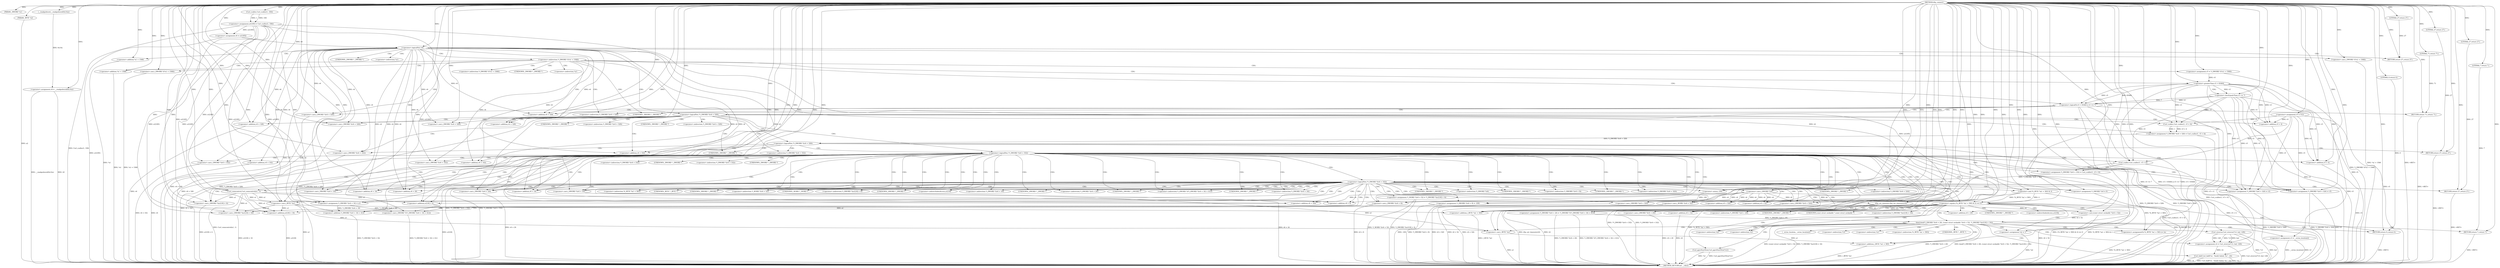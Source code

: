 digraph tftp_connect {  
"1000107" [label = "(METHOD,tftp_connect)" ]
"1000376" [label = "(METHOD_RETURN,int __cdecl)" ]
"1000108" [label = "(PARAM,_DWORD *a1)" ]
"1000109" [label = "(PARAM,_BYTE *a2)" ]
"1000117" [label = "(<operator>.assignment,v8 = __readgsdword(0x14u))" ]
"1000119" [label = "(__readgsdword,__readgsdword(0x14u))" ]
"1000121" [label = "(<operator>.assignment,v5 = 512)" ]
"1000124" [label = "(<operator>.assignment,a1[185] = Curl_ccalloc(1, 336))" ]
"1000128" [label = "(Curl_ccalloc,Curl_ccalloc(1, 336))" ]
"1000131" [label = "(<operator>.assignment,v6 = a1[185])" ]
"1000137" [label = "(<operator>.logicalNot,!v6)" ]
"1000139" [label = "(RETURN,return 27;,return 27;)" ]
"1000140" [label = "(LITERAL,27,return 27;)" ]
"1000143" [label = "(<operator>.cast,(_DWORD *)(*a1 + 1568))" ]
"1000145" [label = "(<operator>.addition,*a1 + 1568)" ]
"1000150" [label = "(<operator>.assignment,v5 = *(_DWORD *)(*a1 + 1568))" ]
"1000153" [label = "(<operator>.cast,(_DWORD *)(*a1 + 1568))" ]
"1000155" [label = "(<operator>.addition,*a1 + 1568)" ]
"1000160" [label = "(<operator>.logicalOr,v5 > 65464 || v5 <= 7)" ]
"1000161" [label = "(<operator>.greaterThan,v5 > 65464)" ]
"1000164" [label = "(<operator>.lessEqualsThan,v5 <= 7)" ]
"1000167" [label = "(RETURN,return 71;,return 71;)" ]
"1000168" [label = "(LITERAL,71,return 71;)" ]
"1000170" [label = "(<operator>.logicalNot,!*(_DWORD *)(v6 + 328))" ]
"1000172" [label = "(<operator>.cast,(_DWORD *)(v6 + 328))" ]
"1000174" [label = "(<operator>.addition,v6 + 328)" ]
"1000178" [label = "(<operator>.assignment,*(_DWORD *)(v6 + 328) = Curl_ccalloc(1, v5 + 4))" ]
"1000180" [label = "(<operator>.cast,(_DWORD *)(v6 + 328))" ]
"1000182" [label = "(<operator>.addition,v6 + 328)" ]
"1000185" [label = "(Curl_ccalloc,Curl_ccalloc(1, v5 + 4))" ]
"1000187" [label = "(<operator>.addition,v5 + 4)" ]
"1000191" [label = "(<operator>.logicalNot,!*(_DWORD *)(v6 + 328))" ]
"1000193" [label = "(<operator>.cast,(_DWORD *)(v6 + 328))" ]
"1000195" [label = "(<operator>.addition,v6 + 328)" ]
"1000198" [label = "(RETURN,return 27;,return 27;)" ]
"1000199" [label = "(LITERAL,27,return 27;)" ]
"1000201" [label = "(<operator>.logicalNot,!*(_DWORD *)(v6 + 332))" ]
"1000203" [label = "(<operator>.cast,(_DWORD *)(v6 + 332))" ]
"1000205" [label = "(<operator>.addition,v6 + 332)" ]
"1000209" [label = "(<operator>.assignment,*(_DWORD *)(v6 + 332) = Curl_ccalloc(1, v5 + 4))" ]
"1000211" [label = "(<operator>.cast,(_DWORD *)(v6 + 332))" ]
"1000213" [label = "(<operator>.addition,v6 + 332)" ]
"1000216" [label = "(Curl_ccalloc,Curl_ccalloc(1, v5 + 4))" ]
"1000218" [label = "(<operator>.addition,v5 + 4)" ]
"1000222" [label = "(<operator>.logicalNot,!*(_DWORD *)(v6 + 332))" ]
"1000224" [label = "(<operator>.cast,(_DWORD *)(v6 + 332))" ]
"1000226" [label = "(<operator>.addition,v6 + 332)" ]
"1000229" [label = "(RETURN,return 27;,return 27;)" ]
"1000230" [label = "(LITERAL,27,return 27;)" ]
"1000231" [label = "(Curl_conncontrol,Curl_conncontrol(a1, 1))" ]
"1000234" [label = "(<operator>.assignment,*(_DWORD *)(v6 + 16) = a1)" ]
"1000236" [label = "(<operator>.cast,(_DWORD *)(v6 + 16))" ]
"1000238" [label = "(<operator>.addition,v6 + 16)" ]
"1000242" [label = "(<operator>.assignment,*(_DWORD *)(v6 + 20) = *(_DWORD *)(*(_DWORD *)(v6 + 16) + 412))" ]
"1000244" [label = "(<operator>.cast,(_DWORD *)(v6 + 20))" ]
"1000246" [label = "(<operator>.addition,v6 + 20)" ]
"1000250" [label = "(<operator>.cast,(_DWORD *)(*(_DWORD *)(v6 + 16) + 412))" ]
"1000252" [label = "(<operator>.addition,*(_DWORD *)(v6 + 16) + 412)" ]
"1000254" [label = "(<operator>.cast,(_DWORD *)(v6 + 16))" ]
"1000256" [label = "(<operator>.addition,v6 + 16)" ]
"1000260" [label = "(<operator>.assignment,*(_DWORD *)v6 = 0)" ]
"1000262" [label = "(<operator>.cast,(_DWORD *)v6)" ]
"1000266" [label = "(<operator>.assignment,*(_DWORD *)(v6 + 8) = -100)" ]
"1000268" [label = "(<operator>.cast,(_DWORD *)(v6 + 8))" ]
"1000270" [label = "(<operator>.addition,v6 + 8)" ]
"1000273" [label = "(<operator>.minus,-100)" ]
"1000275" [label = "(<operator>.assignment,*(_DWORD *)(v6 + 320) = v5)" ]
"1000277" [label = "(<operator>.cast,(_DWORD *)(v6 + 320))" ]
"1000279" [label = "(<operator>.addition,v6 + 320)" ]
"1000283" [label = "(<operator>.assignment,*(_DWORD *)(v6 + 324) = v5)" ]
"1000285" [label = "(<operator>.cast,(_DWORD *)(v6 + 324))" ]
"1000287" [label = "(<operator>.addition,v6 + 324)" ]
"1000291" [label = "(<operator>.assignment,*(_WORD *)(v6 + 52) = *(_DWORD *)(a1[18] + 4))" ]
"1000293" [label = "(<operator>.cast,(_WORD *)(v6 + 52))" ]
"1000295" [label = "(<operator>.addition,v6 + 52)" ]
"1000299" [label = "(<operator>.cast,(_DWORD *)(a1[18] + 4))" ]
"1000301" [label = "(<operator>.addition,a1[18] + 4)" ]
"1000306" [label = "(tftp_set_timeouts,tftp_set_timeouts(v6))" ]
"1000309" [label = "(<operator>.equals,(*((_BYTE *)a1 + 583) & 2) == 0)" ]
"1000310" [label = "(<operator>.and,*((_BYTE *)a1 + 583) & 2)" ]
"1000312" [label = "(<operator>.addition,(_BYTE *)a1 + 583)" ]
"1000313" [label = "(<operator>.cast,(_BYTE *)a1)" ]
"1000321" [label = "(bind,bind(*(_DWORD *)(v6 + 20), (const struct sockaddr *)(v6 + 52), *(_DWORD *)(a1[18] + 16)))" ]
"1000323" [label = "(<operator>.cast,(_DWORD *)(v6 + 20))" ]
"1000325" [label = "(<operator>.addition,v6 + 20)" ]
"1000328" [label = "(<operator>.cast,(const struct sockaddr *)(v6 + 52))" ]
"1000330" [label = "(<operator>.addition,v6 + 52)" ]
"1000334" [label = "(<operator>.cast,(_DWORD *)(a1[18] + 16))" ]
"1000336" [label = "(<operator>.addition,a1[18] + 16)" ]
"1000342" [label = "(<operator>.assignment,v3 = __errno_location())" ]
"1000345" [label = "(<operator>.assignment,v4 = Curl_strerror(*v3, buf, 128))" ]
"1000347" [label = "(Curl_strerror,Curl_strerror(*v3, buf, 128))" ]
"1000352" [label = "(Curl_failf,Curl_failf(*a1, \"bind() failed; %s\", v4))" ]
"1000357" [label = "(RETURN,return 7;,return 7;)" ]
"1000358" [label = "(LITERAL,7,return 7;)" ]
"1000359" [label = "(<operators>.assignmentOr,*((_BYTE *)a1 + 583) |= 2u)" ]
"1000361" [label = "(<operator>.addition,(_BYTE *)a1 + 583)" ]
"1000362" [label = "(<operator>.cast,(_BYTE *)a1)" ]
"1000367" [label = "(Curl_pgrsStartNow,Curl_pgrsStartNow(*a1))" ]
"1000370" [label = "(<operator>.assignment,*a2 = 1)" ]
"1000374" [label = "(RETURN,return 0;,return 0;)" ]
"1000375" [label = "(LITERAL,0,return 0;)" ]
"1000142" [label = "(<operator>.indirection,*(_DWORD *)(*a1 + 1568))" ]
"1000144" [label = "(UNKNOWN,_DWORD *,_DWORD *)" ]
"1000146" [label = "(<operator>.indirection,*a1)" ]
"1000152" [label = "(<operator>.indirection,*(_DWORD *)(*a1 + 1568))" ]
"1000154" [label = "(UNKNOWN,_DWORD *,_DWORD *)" ]
"1000156" [label = "(<operator>.indirection,*a1)" ]
"1000171" [label = "(<operator>.indirection,*(_DWORD *)(v6 + 328))" ]
"1000173" [label = "(UNKNOWN,_DWORD *,_DWORD *)" ]
"1000179" [label = "(<operator>.indirection,*(_DWORD *)(v6 + 328))" ]
"1000181" [label = "(UNKNOWN,_DWORD *,_DWORD *)" ]
"1000192" [label = "(<operator>.indirection,*(_DWORD *)(v6 + 328))" ]
"1000194" [label = "(UNKNOWN,_DWORD *,_DWORD *)" ]
"1000202" [label = "(<operator>.indirection,*(_DWORD *)(v6 + 332))" ]
"1000204" [label = "(UNKNOWN,_DWORD *,_DWORD *)" ]
"1000210" [label = "(<operator>.indirection,*(_DWORD *)(v6 + 332))" ]
"1000212" [label = "(UNKNOWN,_DWORD *,_DWORD *)" ]
"1000223" [label = "(<operator>.indirection,*(_DWORD *)(v6 + 332))" ]
"1000225" [label = "(UNKNOWN,_DWORD *,_DWORD *)" ]
"1000235" [label = "(<operator>.indirection,*(_DWORD *)(v6 + 16))" ]
"1000237" [label = "(UNKNOWN,_DWORD *,_DWORD *)" ]
"1000243" [label = "(<operator>.indirection,*(_DWORD *)(v6 + 20))" ]
"1000245" [label = "(UNKNOWN,_DWORD *,_DWORD *)" ]
"1000249" [label = "(<operator>.indirection,*(_DWORD *)(*(_DWORD *)(v6 + 16) + 412))" ]
"1000251" [label = "(UNKNOWN,_DWORD *,_DWORD *)" ]
"1000253" [label = "(<operator>.indirection,*(_DWORD *)(v6 + 16))" ]
"1000255" [label = "(UNKNOWN,_DWORD *,_DWORD *)" ]
"1000261" [label = "(<operator>.indirection,*(_DWORD *)v6)" ]
"1000263" [label = "(UNKNOWN,_DWORD *,_DWORD *)" ]
"1000267" [label = "(<operator>.indirection,*(_DWORD *)(v6 + 8))" ]
"1000269" [label = "(UNKNOWN,_DWORD *,_DWORD *)" ]
"1000276" [label = "(<operator>.indirection,*(_DWORD *)(v6 + 320))" ]
"1000278" [label = "(UNKNOWN,_DWORD *,_DWORD *)" ]
"1000284" [label = "(<operator>.indirection,*(_DWORD *)(v6 + 324))" ]
"1000286" [label = "(UNKNOWN,_DWORD *,_DWORD *)" ]
"1000292" [label = "(<operator>.indirection,*(_WORD *)(v6 + 52))" ]
"1000294" [label = "(UNKNOWN,_WORD *,_WORD *)" ]
"1000298" [label = "(<operator>.indirection,*(_DWORD *)(a1[18] + 4))" ]
"1000300" [label = "(UNKNOWN,_DWORD *,_DWORD *)" ]
"1000302" [label = "(<operator>.indirectIndexAccess,a1[18])" ]
"1000311" [label = "(<operator>.indirection,*((_BYTE *)a1 + 583))" ]
"1000314" [label = "(UNKNOWN,_BYTE *,_BYTE *)" ]
"1000322" [label = "(<operator>.indirection,*(_DWORD *)(v6 + 20))" ]
"1000324" [label = "(UNKNOWN,_DWORD *,_DWORD *)" ]
"1000329" [label = "(UNKNOWN,const struct sockaddr *,const struct sockaddr *)" ]
"1000333" [label = "(<operator>.indirection,*(_DWORD *)(a1[18] + 16))" ]
"1000335" [label = "(UNKNOWN,_DWORD *,_DWORD *)" ]
"1000337" [label = "(<operator>.indirectIndexAccess,a1[18])" ]
"1000344" [label = "(__errno_location,__errno_location())" ]
"1000348" [label = "(<operator>.indirection,*v3)" ]
"1000353" [label = "(<operator>.indirection,*a1)" ]
"1000360" [label = "(<operator>.indirection,*((_BYTE *)a1 + 583))" ]
"1000363" [label = "(UNKNOWN,_BYTE *,_BYTE *)" ]
"1000368" [label = "(<operator>.indirection,*a1)" ]
"1000371" [label = "(<operator>.indirection,*a2)" ]
  "1000167" -> "1000376"  [ label = "DDG: <RET>"] 
  "1000357" -> "1000376"  [ label = "DDG: <RET>"] 
  "1000198" -> "1000376"  [ label = "DDG: <RET>"] 
  "1000374" -> "1000376"  [ label = "DDG: <RET>"] 
  "1000139" -> "1000376"  [ label = "DDG: <RET>"] 
  "1000229" -> "1000376"  [ label = "DDG: <RET>"] 
  "1000191" -> "1000376"  [ label = "DDG: *(_DWORD *)(v6 + 328)"] 
  "1000160" -> "1000376"  [ label = "DDG: v5 <= 7"] 
  "1000242" -> "1000376"  [ label = "DDG: *(_DWORD *)(v6 + 20)"] 
  "1000160" -> "1000376"  [ label = "DDG: v5 > 65464"] 
  "1000266" -> "1000376"  [ label = "DDG: *(_DWORD *)(v6 + 8)"] 
  "1000216" -> "1000376"  [ label = "DDG: v5 + 4"] 
  "1000203" -> "1000376"  [ label = "DDG: v6 + 332"] 
  "1000293" -> "1000376"  [ label = "DDG: v6 + 52"] 
  "1000347" -> "1000376"  [ label = "DDG: *v3"] 
  "1000124" -> "1000376"  [ label = "DDG: Curl_ccalloc(1, 336)"] 
  "1000191" -> "1000376"  [ label = "DDG: !*(_DWORD *)(v6 + 328)"] 
  "1000321" -> "1000376"  [ label = "DDG: *(_DWORD *)(v6 + 20)"] 
  "1000352" -> "1000376"  [ label = "DDG: Curl_failf(*a1, \"bind() failed; %s\", v4)"] 
  "1000306" -> "1000376"  [ label = "DDG: v6"] 
  "1000109" -> "1000376"  [ label = "DDG: a2"] 
  "1000222" -> "1000376"  [ label = "DDG: *(_DWORD *)(v6 + 332)"] 
  "1000323" -> "1000376"  [ label = "DDG: v6 + 20"] 
  "1000342" -> "1000376"  [ label = "DDG: __errno_location()"] 
  "1000328" -> "1000376"  [ label = "DDG: v6 + 52"] 
  "1000352" -> "1000376"  [ label = "DDG: *a1"] 
  "1000172" -> "1000376"  [ label = "DDG: v6 + 328"] 
  "1000321" -> "1000376"  [ label = "DDG: bind(*(_DWORD *)(v6 + 20), (const struct sockaddr *)(v6 + 52), *(_DWORD *)(a1[18] + 16))"] 
  "1000336" -> "1000376"  [ label = "DDG: a1[18]"] 
  "1000117" -> "1000376"  [ label = "DDG: v8"] 
  "1000121" -> "1000376"  [ label = "DDG: v5"] 
  "1000244" -> "1000376"  [ label = "DDG: v6 + 20"] 
  "1000312" -> "1000376"  [ label = "DDG: (_BYTE *)a1"] 
  "1000362" -> "1000376"  [ label = "DDG: a1"] 
  "1000283" -> "1000376"  [ label = "DDG: v5"] 
  "1000150" -> "1000376"  [ label = "DDG: *(_DWORD *)(*a1 + 1568)"] 
  "1000254" -> "1000376"  [ label = "DDG: v6 + 16"] 
  "1000137" -> "1000376"  [ label = "DDG: !v6"] 
  "1000291" -> "1000376"  [ label = "DDG: *(_DWORD *)(a1[18] + 4)"] 
  "1000352" -> "1000376"  [ label = "DDG: v4"] 
  "1000299" -> "1000376"  [ label = "DDG: a1[18] + 4"] 
  "1000117" -> "1000376"  [ label = "DDG: __readgsdword(0x14u)"] 
  "1000268" -> "1000376"  [ label = "DDG: v6 + 8"] 
  "1000224" -> "1000376"  [ label = "DDG: v6 + 332"] 
  "1000367" -> "1000376"  [ label = "DDG: *a1"] 
  "1000301" -> "1000376"  [ label = "DDG: a1[18]"] 
  "1000131" -> "1000376"  [ label = "DDG: a1[185]"] 
  "1000226" -> "1000376"  [ label = "DDG: v6"] 
  "1000291" -> "1000376"  [ label = "DDG: *(_WORD *)(v6 + 52)"] 
  "1000309" -> "1000376"  [ label = "DDG: *((_BYTE *)a1 + 583) & 2"] 
  "1000252" -> "1000376"  [ label = "DDG: *(_DWORD *)(v6 + 16)"] 
  "1000153" -> "1000376"  [ label = "DDG: *a1 + 1568"] 
  "1000347" -> "1000376"  [ label = "DDG: buf"] 
  "1000367" -> "1000376"  [ label = "DDG: Curl_pgrsStartNow(*a1)"] 
  "1000137" -> "1000376"  [ label = "DDG: v6"] 
  "1000178" -> "1000376"  [ label = "DDG: Curl_ccalloc(1, v5 + 4)"] 
  "1000222" -> "1000376"  [ label = "DDG: !*(_DWORD *)(v6 + 332)"] 
  "1000277" -> "1000376"  [ label = "DDG: v6 + 320"] 
  "1000242" -> "1000376"  [ label = "DDG: *(_DWORD *)(*(_DWORD *)(v6 + 16) + 412)"] 
  "1000260" -> "1000376"  [ label = "DDG: *(_DWORD *)v6"] 
  "1000342" -> "1000376"  [ label = "DDG: v3"] 
  "1000250" -> "1000376"  [ label = "DDG: *(_DWORD *)(v6 + 16) + 412"] 
  "1000170" -> "1000376"  [ label = "DDG: !*(_DWORD *)(v6 + 328)"] 
  "1000285" -> "1000376"  [ label = "DDG: v6 + 324"] 
  "1000231" -> "1000376"  [ label = "DDG: Curl_conncontrol(a1, 1)"] 
  "1000310" -> "1000376"  [ label = "DDG: *((_BYTE *)a1 + 583)"] 
  "1000170" -> "1000376"  [ label = "DDG: *(_DWORD *)(v6 + 328)"] 
  "1000187" -> "1000376"  [ label = "DDG: v5"] 
  "1000313" -> "1000376"  [ label = "DDG: a1"] 
  "1000155" -> "1000376"  [ label = "DDG: *a1"] 
  "1000306" -> "1000376"  [ label = "DDG: tftp_set_timeouts(v6)"] 
  "1000201" -> "1000376"  [ label = "DDG: !*(_DWORD *)(v6 + 332)"] 
  "1000321" -> "1000376"  [ label = "DDG: (const struct sockaddr *)(v6 + 52)"] 
  "1000334" -> "1000376"  [ label = "DDG: a1[18] + 16"] 
  "1000185" -> "1000376"  [ label = "DDG: v5 + 4"] 
  "1000266" -> "1000376"  [ label = "DDG: -100"] 
  "1000195" -> "1000376"  [ label = "DDG: v6"] 
  "1000345" -> "1000376"  [ label = "DDG: Curl_strerror(*v3, buf, 128)"] 
  "1000143" -> "1000376"  [ label = "DDG: *a1 + 1568"] 
  "1000209" -> "1000376"  [ label = "DDG: Curl_ccalloc(1, v5 + 4)"] 
  "1000283" -> "1000376"  [ label = "DDG: *(_DWORD *)(v6 + 324)"] 
  "1000160" -> "1000376"  [ label = "DDG: v5 > 65464 || v5 <= 7"] 
  "1000309" -> "1000376"  [ label = "DDG: (*((_BYTE *)a1 + 583) & 2) == 0"] 
  "1000193" -> "1000376"  [ label = "DDG: v6 + 328"] 
  "1000275" -> "1000376"  [ label = "DDG: *(_DWORD *)(v6 + 320)"] 
  "1000201" -> "1000376"  [ label = "DDG: *(_DWORD *)(v6 + 332)"] 
  "1000145" -> "1000376"  [ label = "DDG: *a1"] 
  "1000370" -> "1000376"  [ label = "DDG: *a2"] 
  "1000361" -> "1000376"  [ label = "DDG: (_BYTE *)a1"] 
  "1000164" -> "1000376"  [ label = "DDG: v5"] 
  "1000218" -> "1000376"  [ label = "DDG: v5"] 
  "1000161" -> "1000376"  [ label = "DDG: v5"] 
  "1000321" -> "1000376"  [ label = "DDG: *(_DWORD *)(a1[18] + 16)"] 
  "1000359" -> "1000376"  [ label = "DDG: *((_BYTE *)a1 + 583)"] 
  "1000330" -> "1000376"  [ label = "DDG: v6"] 
  "1000107" -> "1000108"  [ label = "DDG: "] 
  "1000107" -> "1000109"  [ label = "DDG: "] 
  "1000119" -> "1000117"  [ label = "DDG: 0x14u"] 
  "1000107" -> "1000117"  [ label = "DDG: "] 
  "1000107" -> "1000119"  [ label = "DDG: "] 
  "1000107" -> "1000121"  [ label = "DDG: "] 
  "1000128" -> "1000124"  [ label = "DDG: 1"] 
  "1000128" -> "1000124"  [ label = "DDG: 336"] 
  "1000107" -> "1000128"  [ label = "DDG: "] 
  "1000124" -> "1000131"  [ label = "DDG: a1[185]"] 
  "1000107" -> "1000131"  [ label = "DDG: "] 
  "1000131" -> "1000137"  [ label = "DDG: v6"] 
  "1000107" -> "1000137"  [ label = "DDG: "] 
  "1000140" -> "1000139"  [ label = "DDG: 27"] 
  "1000107" -> "1000139"  [ label = "DDG: "] 
  "1000107" -> "1000140"  [ label = "DDG: "] 
  "1000107" -> "1000143"  [ label = "DDG: "] 
  "1000107" -> "1000145"  [ label = "DDG: "] 
  "1000107" -> "1000150"  [ label = "DDG: "] 
  "1000107" -> "1000153"  [ label = "DDG: "] 
  "1000107" -> "1000155"  [ label = "DDG: "] 
  "1000161" -> "1000160"  [ label = "DDG: v5"] 
  "1000161" -> "1000160"  [ label = "DDG: 65464"] 
  "1000150" -> "1000161"  [ label = "DDG: v5"] 
  "1000107" -> "1000161"  [ label = "DDG: "] 
  "1000164" -> "1000160"  [ label = "DDG: v5"] 
  "1000164" -> "1000160"  [ label = "DDG: 7"] 
  "1000161" -> "1000164"  [ label = "DDG: v5"] 
  "1000107" -> "1000164"  [ label = "DDG: "] 
  "1000168" -> "1000167"  [ label = "DDG: 71"] 
  "1000107" -> "1000167"  [ label = "DDG: "] 
  "1000107" -> "1000168"  [ label = "DDG: "] 
  "1000137" -> "1000172"  [ label = "DDG: v6"] 
  "1000107" -> "1000172"  [ label = "DDG: "] 
  "1000137" -> "1000174"  [ label = "DDG: v6"] 
  "1000107" -> "1000174"  [ label = "DDG: "] 
  "1000185" -> "1000178"  [ label = "DDG: 1"] 
  "1000185" -> "1000178"  [ label = "DDG: v5 + 4"] 
  "1000107" -> "1000180"  [ label = "DDG: "] 
  "1000137" -> "1000180"  [ label = "DDG: v6"] 
  "1000107" -> "1000182"  [ label = "DDG: "] 
  "1000137" -> "1000182"  [ label = "DDG: v6"] 
  "1000107" -> "1000185"  [ label = "DDG: "] 
  "1000121" -> "1000185"  [ label = "DDG: v5"] 
  "1000164" -> "1000185"  [ label = "DDG: v5"] 
  "1000161" -> "1000185"  [ label = "DDG: v5"] 
  "1000121" -> "1000187"  [ label = "DDG: v5"] 
  "1000164" -> "1000187"  [ label = "DDG: v5"] 
  "1000161" -> "1000187"  [ label = "DDG: v5"] 
  "1000107" -> "1000187"  [ label = "DDG: "] 
  "1000178" -> "1000191"  [ label = "DDG: *(_DWORD *)(v6 + 328)"] 
  "1000107" -> "1000193"  [ label = "DDG: "] 
  "1000137" -> "1000193"  [ label = "DDG: v6"] 
  "1000107" -> "1000195"  [ label = "DDG: "] 
  "1000137" -> "1000195"  [ label = "DDG: v6"] 
  "1000199" -> "1000198"  [ label = "DDG: 27"] 
  "1000107" -> "1000198"  [ label = "DDG: "] 
  "1000107" -> "1000199"  [ label = "DDG: "] 
  "1000107" -> "1000203"  [ label = "DDG: "] 
  "1000137" -> "1000203"  [ label = "DDG: v6"] 
  "1000107" -> "1000205"  [ label = "DDG: "] 
  "1000137" -> "1000205"  [ label = "DDG: v6"] 
  "1000216" -> "1000209"  [ label = "DDG: 1"] 
  "1000216" -> "1000209"  [ label = "DDG: v5 + 4"] 
  "1000107" -> "1000211"  [ label = "DDG: "] 
  "1000137" -> "1000211"  [ label = "DDG: v6"] 
  "1000107" -> "1000213"  [ label = "DDG: "] 
  "1000137" -> "1000213"  [ label = "DDG: v6"] 
  "1000107" -> "1000216"  [ label = "DDG: "] 
  "1000121" -> "1000216"  [ label = "DDG: v5"] 
  "1000164" -> "1000216"  [ label = "DDG: v5"] 
  "1000161" -> "1000216"  [ label = "DDG: v5"] 
  "1000121" -> "1000218"  [ label = "DDG: v5"] 
  "1000164" -> "1000218"  [ label = "DDG: v5"] 
  "1000161" -> "1000218"  [ label = "DDG: v5"] 
  "1000107" -> "1000218"  [ label = "DDG: "] 
  "1000209" -> "1000222"  [ label = "DDG: *(_DWORD *)(v6 + 332)"] 
  "1000107" -> "1000224"  [ label = "DDG: "] 
  "1000137" -> "1000224"  [ label = "DDG: v6"] 
  "1000107" -> "1000226"  [ label = "DDG: "] 
  "1000137" -> "1000226"  [ label = "DDG: v6"] 
  "1000230" -> "1000229"  [ label = "DDG: 27"] 
  "1000107" -> "1000229"  [ label = "DDG: "] 
  "1000107" -> "1000230"  [ label = "DDG: "] 
  "1000107" -> "1000231"  [ label = "DDG: "] 
  "1000124" -> "1000231"  [ label = "DDG: a1[185]"] 
  "1000231" -> "1000234"  [ label = "DDG: a1"] 
  "1000107" -> "1000234"  [ label = "DDG: "] 
  "1000124" -> "1000234"  [ label = "DDG: a1[185]"] 
  "1000107" -> "1000236"  [ label = "DDG: "] 
  "1000137" -> "1000236"  [ label = "DDG: v6"] 
  "1000107" -> "1000238"  [ label = "DDG: "] 
  "1000137" -> "1000238"  [ label = "DDG: v6"] 
  "1000107" -> "1000244"  [ label = "DDG: "] 
  "1000137" -> "1000244"  [ label = "DDG: v6"] 
  "1000107" -> "1000246"  [ label = "DDG: "] 
  "1000137" -> "1000246"  [ label = "DDG: v6"] 
  "1000234" -> "1000250"  [ label = "DDG: *(_DWORD *)(v6 + 16)"] 
  "1000107" -> "1000250"  [ label = "DDG: "] 
  "1000234" -> "1000252"  [ label = "DDG: *(_DWORD *)(v6 + 16)"] 
  "1000107" -> "1000254"  [ label = "DDG: "] 
  "1000137" -> "1000254"  [ label = "DDG: v6"] 
  "1000107" -> "1000256"  [ label = "DDG: "] 
  "1000137" -> "1000256"  [ label = "DDG: v6"] 
  "1000107" -> "1000252"  [ label = "DDG: "] 
  "1000107" -> "1000260"  [ label = "DDG: "] 
  "1000107" -> "1000262"  [ label = "DDG: "] 
  "1000137" -> "1000262"  [ label = "DDG: v6"] 
  "1000273" -> "1000266"  [ label = "DDG: 100"] 
  "1000262" -> "1000268"  [ label = "DDG: v6"] 
  "1000107" -> "1000268"  [ label = "DDG: "] 
  "1000262" -> "1000270"  [ label = "DDG: v6"] 
  "1000107" -> "1000270"  [ label = "DDG: "] 
  "1000107" -> "1000273"  [ label = "DDG: "] 
  "1000121" -> "1000275"  [ label = "DDG: v5"] 
  "1000164" -> "1000275"  [ label = "DDG: v5"] 
  "1000161" -> "1000275"  [ label = "DDG: v5"] 
  "1000107" -> "1000275"  [ label = "DDG: "] 
  "1000107" -> "1000277"  [ label = "DDG: "] 
  "1000262" -> "1000277"  [ label = "DDG: v6"] 
  "1000107" -> "1000279"  [ label = "DDG: "] 
  "1000262" -> "1000279"  [ label = "DDG: v6"] 
  "1000107" -> "1000283"  [ label = "DDG: "] 
  "1000121" -> "1000283"  [ label = "DDG: v5"] 
  "1000164" -> "1000283"  [ label = "DDG: v5"] 
  "1000161" -> "1000283"  [ label = "DDG: v5"] 
  "1000107" -> "1000285"  [ label = "DDG: "] 
  "1000262" -> "1000285"  [ label = "DDG: v6"] 
  "1000107" -> "1000287"  [ label = "DDG: "] 
  "1000262" -> "1000287"  [ label = "DDG: v6"] 
  "1000107" -> "1000293"  [ label = "DDG: "] 
  "1000262" -> "1000293"  [ label = "DDG: v6"] 
  "1000107" -> "1000295"  [ label = "DDG: "] 
  "1000262" -> "1000295"  [ label = "DDG: v6"] 
  "1000231" -> "1000299"  [ label = "DDG: a1"] 
  "1000107" -> "1000299"  [ label = "DDG: "] 
  "1000124" -> "1000299"  [ label = "DDG: a1[185]"] 
  "1000231" -> "1000301"  [ label = "DDG: a1"] 
  "1000107" -> "1000301"  [ label = "DDG: "] 
  "1000124" -> "1000301"  [ label = "DDG: a1[185]"] 
  "1000107" -> "1000306"  [ label = "DDG: "] 
  "1000262" -> "1000306"  [ label = "DDG: v6"] 
  "1000310" -> "1000309"  [ label = "DDG: *((_BYTE *)a1 + 583)"] 
  "1000310" -> "1000309"  [ label = "DDG: 2"] 
  "1000313" -> "1000312"  [ label = "DDG: a1"] 
  "1000107" -> "1000313"  [ label = "DDG: "] 
  "1000231" -> "1000313"  [ label = "DDG: a1"] 
  "1000124" -> "1000313"  [ label = "DDG: a1[185]"] 
  "1000107" -> "1000312"  [ label = "DDG: "] 
  "1000107" -> "1000310"  [ label = "DDG: "] 
  "1000107" -> "1000309"  [ label = "DDG: "] 
  "1000242" -> "1000321"  [ label = "DDG: *(_DWORD *)(v6 + 20)"] 
  "1000306" -> "1000323"  [ label = "DDG: v6"] 
  "1000107" -> "1000323"  [ label = "DDG: "] 
  "1000306" -> "1000325"  [ label = "DDG: v6"] 
  "1000107" -> "1000325"  [ label = "DDG: "] 
  "1000328" -> "1000321"  [ label = "DDG: v6 + 52"] 
  "1000107" -> "1000328"  [ label = "DDG: "] 
  "1000306" -> "1000328"  [ label = "DDG: v6"] 
  "1000107" -> "1000330"  [ label = "DDG: "] 
  "1000306" -> "1000330"  [ label = "DDG: v6"] 
  "1000313" -> "1000334"  [ label = "DDG: a1"] 
  "1000231" -> "1000334"  [ label = "DDG: a1"] 
  "1000107" -> "1000334"  [ label = "DDG: "] 
  "1000124" -> "1000334"  [ label = "DDG: a1[185]"] 
  "1000313" -> "1000336"  [ label = "DDG: a1"] 
  "1000231" -> "1000336"  [ label = "DDG: a1"] 
  "1000107" -> "1000336"  [ label = "DDG: "] 
  "1000124" -> "1000336"  [ label = "DDG: a1[185]"] 
  "1000107" -> "1000342"  [ label = "DDG: "] 
  "1000347" -> "1000345"  [ label = "DDG: *v3"] 
  "1000347" -> "1000345"  [ label = "DDG: buf"] 
  "1000347" -> "1000345"  [ label = "DDG: 128"] 
  "1000107" -> "1000345"  [ label = "DDG: "] 
  "1000107" -> "1000347"  [ label = "DDG: "] 
  "1000107" -> "1000352"  [ label = "DDG: "] 
  "1000345" -> "1000352"  [ label = "DDG: v4"] 
  "1000358" -> "1000357"  [ label = "DDG: 7"] 
  "1000107" -> "1000357"  [ label = "DDG: "] 
  "1000107" -> "1000358"  [ label = "DDG: "] 
  "1000107" -> "1000359"  [ label = "DDG: "] 
  "1000310" -> "1000359"  [ label = "DDG: *((_BYTE *)a1 + 583)"] 
  "1000362" -> "1000361"  [ label = "DDG: a1"] 
  "1000313" -> "1000362"  [ label = "DDG: a1"] 
  "1000107" -> "1000362"  [ label = "DDG: "] 
  "1000231" -> "1000362"  [ label = "DDG: a1"] 
  "1000124" -> "1000362"  [ label = "DDG: a1[185]"] 
  "1000107" -> "1000361"  [ label = "DDG: "] 
  "1000107" -> "1000370"  [ label = "DDG: "] 
  "1000375" -> "1000374"  [ label = "DDG: 0"] 
  "1000107" -> "1000374"  [ label = "DDG: "] 
  "1000107" -> "1000375"  [ label = "DDG: "] 
  "1000137" -> "1000144"  [ label = "CDG: "] 
  "1000137" -> "1000143"  [ label = "CDG: "] 
  "1000137" -> "1000142"  [ label = "CDG: "] 
  "1000137" -> "1000139"  [ label = "CDG: "] 
  "1000137" -> "1000146"  [ label = "CDG: "] 
  "1000137" -> "1000145"  [ label = "CDG: "] 
  "1000142" -> "1000160"  [ label = "CDG: "] 
  "1000142" -> "1000156"  [ label = "CDG: "] 
  "1000142" -> "1000155"  [ label = "CDG: "] 
  "1000142" -> "1000154"  [ label = "CDG: "] 
  "1000142" -> "1000153"  [ label = "CDG: "] 
  "1000142" -> "1000152"  [ label = "CDG: "] 
  "1000142" -> "1000150"  [ label = "CDG: "] 
  "1000142" -> "1000174"  [ label = "CDG: "] 
  "1000142" -> "1000173"  [ label = "CDG: "] 
  "1000142" -> "1000172"  [ label = "CDG: "] 
  "1000142" -> "1000171"  [ label = "CDG: "] 
  "1000142" -> "1000170"  [ label = "CDG: "] 
  "1000142" -> "1000161"  [ label = "CDG: "] 
  "1000160" -> "1000174"  [ label = "CDG: "] 
  "1000160" -> "1000173"  [ label = "CDG: "] 
  "1000160" -> "1000172"  [ label = "CDG: "] 
  "1000160" -> "1000171"  [ label = "CDG: "] 
  "1000160" -> "1000170"  [ label = "CDG: "] 
  "1000160" -> "1000167"  [ label = "CDG: "] 
  "1000161" -> "1000164"  [ label = "CDG: "] 
  "1000170" -> "1000192"  [ label = "CDG: "] 
  "1000170" -> "1000191"  [ label = "CDG: "] 
  "1000170" -> "1000187"  [ label = "CDG: "] 
  "1000170" -> "1000185"  [ label = "CDG: "] 
  "1000170" -> "1000182"  [ label = "CDG: "] 
  "1000170" -> "1000181"  [ label = "CDG: "] 
  "1000170" -> "1000180"  [ label = "CDG: "] 
  "1000170" -> "1000179"  [ label = "CDG: "] 
  "1000170" -> "1000178"  [ label = "CDG: "] 
  "1000170" -> "1000205"  [ label = "CDG: "] 
  "1000170" -> "1000204"  [ label = "CDG: "] 
  "1000170" -> "1000203"  [ label = "CDG: "] 
  "1000170" -> "1000202"  [ label = "CDG: "] 
  "1000170" -> "1000201"  [ label = "CDG: "] 
  "1000170" -> "1000195"  [ label = "CDG: "] 
  "1000170" -> "1000194"  [ label = "CDG: "] 
  "1000170" -> "1000193"  [ label = "CDG: "] 
  "1000191" -> "1000205"  [ label = "CDG: "] 
  "1000191" -> "1000204"  [ label = "CDG: "] 
  "1000191" -> "1000203"  [ label = "CDG: "] 
  "1000191" -> "1000202"  [ label = "CDG: "] 
  "1000191" -> "1000201"  [ label = "CDG: "] 
  "1000191" -> "1000198"  [ label = "CDG: "] 
  "1000201" -> "1000224"  [ label = "CDG: "] 
  "1000201" -> "1000223"  [ label = "CDG: "] 
  "1000201" -> "1000222"  [ label = "CDG: "] 
  "1000201" -> "1000218"  [ label = "CDG: "] 
  "1000201" -> "1000216"  [ label = "CDG: "] 
  "1000201" -> "1000213"  [ label = "CDG: "] 
  "1000201" -> "1000212"  [ label = "CDG: "] 
  "1000201" -> "1000211"  [ label = "CDG: "] 
  "1000201" -> "1000210"  [ label = "CDG: "] 
  "1000201" -> "1000209"  [ label = "CDG: "] 
  "1000201" -> "1000238"  [ label = "CDG: "] 
  "1000201" -> "1000237"  [ label = "CDG: "] 
  "1000201" -> "1000236"  [ label = "CDG: "] 
  "1000201" -> "1000235"  [ label = "CDG: "] 
  "1000201" -> "1000234"  [ label = "CDG: "] 
  "1000201" -> "1000231"  [ label = "CDG: "] 
  "1000201" -> "1000226"  [ label = "CDG: "] 
  "1000201" -> "1000225"  [ label = "CDG: "] 
  "1000201" -> "1000256"  [ label = "CDG: "] 
  "1000201" -> "1000255"  [ label = "CDG: "] 
  "1000201" -> "1000254"  [ label = "CDG: "] 
  "1000201" -> "1000253"  [ label = "CDG: "] 
  "1000201" -> "1000252"  [ label = "CDG: "] 
  "1000201" -> "1000251"  [ label = "CDG: "] 
  "1000201" -> "1000250"  [ label = "CDG: "] 
  "1000201" -> "1000249"  [ label = "CDG: "] 
  "1000201" -> "1000246"  [ label = "CDG: "] 
  "1000201" -> "1000245"  [ label = "CDG: "] 
  "1000201" -> "1000244"  [ label = "CDG: "] 
  "1000201" -> "1000243"  [ label = "CDG: "] 
  "1000201" -> "1000242"  [ label = "CDG: "] 
  "1000201" -> "1000270"  [ label = "CDG: "] 
  "1000201" -> "1000269"  [ label = "CDG: "] 
  "1000201" -> "1000268"  [ label = "CDG: "] 
  "1000201" -> "1000267"  [ label = "CDG: "] 
  "1000201" -> "1000266"  [ label = "CDG: "] 
  "1000201" -> "1000263"  [ label = "CDG: "] 
  "1000201" -> "1000262"  [ label = "CDG: "] 
  "1000201" -> "1000261"  [ label = "CDG: "] 
  "1000201" -> "1000260"  [ label = "CDG: "] 
  "1000201" -> "1000287"  [ label = "CDG: "] 
  "1000201" -> "1000286"  [ label = "CDG: "] 
  "1000201" -> "1000285"  [ label = "CDG: "] 
  "1000201" -> "1000284"  [ label = "CDG: "] 
  "1000201" -> "1000283"  [ label = "CDG: "] 
  "1000201" -> "1000279"  [ label = "CDG: "] 
  "1000201" -> "1000278"  [ label = "CDG: "] 
  "1000201" -> "1000277"  [ label = "CDG: "] 
  "1000201" -> "1000276"  [ label = "CDG: "] 
  "1000201" -> "1000275"  [ label = "CDG: "] 
  "1000201" -> "1000273"  [ label = "CDG: "] 
  "1000201" -> "1000302"  [ label = "CDG: "] 
  "1000201" -> "1000301"  [ label = "CDG: "] 
  "1000201" -> "1000300"  [ label = "CDG: "] 
  "1000201" -> "1000299"  [ label = "CDG: "] 
  "1000201" -> "1000298"  [ label = "CDG: "] 
  "1000201" -> "1000295"  [ label = "CDG: "] 
  "1000201" -> "1000294"  [ label = "CDG: "] 
  "1000201" -> "1000293"  [ label = "CDG: "] 
  "1000201" -> "1000292"  [ label = "CDG: "] 
  "1000201" -> "1000291"  [ label = "CDG: "] 
  "1000201" -> "1000314"  [ label = "CDG: "] 
  "1000201" -> "1000313"  [ label = "CDG: "] 
  "1000201" -> "1000312"  [ label = "CDG: "] 
  "1000201" -> "1000311"  [ label = "CDG: "] 
  "1000201" -> "1000310"  [ label = "CDG: "] 
  "1000201" -> "1000309"  [ label = "CDG: "] 
  "1000201" -> "1000306"  [ label = "CDG: "] 
  "1000222" -> "1000238"  [ label = "CDG: "] 
  "1000222" -> "1000237"  [ label = "CDG: "] 
  "1000222" -> "1000236"  [ label = "CDG: "] 
  "1000222" -> "1000235"  [ label = "CDG: "] 
  "1000222" -> "1000234"  [ label = "CDG: "] 
  "1000222" -> "1000231"  [ label = "CDG: "] 
  "1000222" -> "1000229"  [ label = "CDG: "] 
  "1000222" -> "1000256"  [ label = "CDG: "] 
  "1000222" -> "1000255"  [ label = "CDG: "] 
  "1000222" -> "1000254"  [ label = "CDG: "] 
  "1000222" -> "1000253"  [ label = "CDG: "] 
  "1000222" -> "1000252"  [ label = "CDG: "] 
  "1000222" -> "1000251"  [ label = "CDG: "] 
  "1000222" -> "1000250"  [ label = "CDG: "] 
  "1000222" -> "1000249"  [ label = "CDG: "] 
  "1000222" -> "1000246"  [ label = "CDG: "] 
  "1000222" -> "1000245"  [ label = "CDG: "] 
  "1000222" -> "1000244"  [ label = "CDG: "] 
  "1000222" -> "1000243"  [ label = "CDG: "] 
  "1000222" -> "1000242"  [ label = "CDG: "] 
  "1000222" -> "1000270"  [ label = "CDG: "] 
  "1000222" -> "1000269"  [ label = "CDG: "] 
  "1000222" -> "1000268"  [ label = "CDG: "] 
  "1000222" -> "1000267"  [ label = "CDG: "] 
  "1000222" -> "1000266"  [ label = "CDG: "] 
  "1000222" -> "1000263"  [ label = "CDG: "] 
  "1000222" -> "1000262"  [ label = "CDG: "] 
  "1000222" -> "1000261"  [ label = "CDG: "] 
  "1000222" -> "1000260"  [ label = "CDG: "] 
  "1000222" -> "1000287"  [ label = "CDG: "] 
  "1000222" -> "1000286"  [ label = "CDG: "] 
  "1000222" -> "1000285"  [ label = "CDG: "] 
  "1000222" -> "1000284"  [ label = "CDG: "] 
  "1000222" -> "1000283"  [ label = "CDG: "] 
  "1000222" -> "1000279"  [ label = "CDG: "] 
  "1000222" -> "1000278"  [ label = "CDG: "] 
  "1000222" -> "1000277"  [ label = "CDG: "] 
  "1000222" -> "1000276"  [ label = "CDG: "] 
  "1000222" -> "1000275"  [ label = "CDG: "] 
  "1000222" -> "1000273"  [ label = "CDG: "] 
  "1000222" -> "1000302"  [ label = "CDG: "] 
  "1000222" -> "1000301"  [ label = "CDG: "] 
  "1000222" -> "1000300"  [ label = "CDG: "] 
  "1000222" -> "1000299"  [ label = "CDG: "] 
  "1000222" -> "1000298"  [ label = "CDG: "] 
  "1000222" -> "1000295"  [ label = "CDG: "] 
  "1000222" -> "1000294"  [ label = "CDG: "] 
  "1000222" -> "1000293"  [ label = "CDG: "] 
  "1000222" -> "1000292"  [ label = "CDG: "] 
  "1000222" -> "1000291"  [ label = "CDG: "] 
  "1000222" -> "1000314"  [ label = "CDG: "] 
  "1000222" -> "1000313"  [ label = "CDG: "] 
  "1000222" -> "1000312"  [ label = "CDG: "] 
  "1000222" -> "1000311"  [ label = "CDG: "] 
  "1000222" -> "1000310"  [ label = "CDG: "] 
  "1000222" -> "1000309"  [ label = "CDG: "] 
  "1000222" -> "1000306"  [ label = "CDG: "] 
  "1000309" -> "1000336"  [ label = "CDG: "] 
  "1000309" -> "1000335"  [ label = "CDG: "] 
  "1000309" -> "1000334"  [ label = "CDG: "] 
  "1000309" -> "1000333"  [ label = "CDG: "] 
  "1000309" -> "1000330"  [ label = "CDG: "] 
  "1000309" -> "1000329"  [ label = "CDG: "] 
  "1000309" -> "1000328"  [ label = "CDG: "] 
  "1000309" -> "1000325"  [ label = "CDG: "] 
  "1000309" -> "1000324"  [ label = "CDG: "] 
  "1000309" -> "1000323"  [ label = "CDG: "] 
  "1000309" -> "1000322"  [ label = "CDG: "] 
  "1000309" -> "1000321"  [ label = "CDG: "] 
  "1000309" -> "1000337"  [ label = "CDG: "] 
  "1000309" -> "1000368"  [ label = "CDG: "] 
  "1000309" -> "1000367"  [ label = "CDG: "] 
  "1000309" -> "1000374"  [ label = "CDG: "] 
  "1000309" -> "1000371"  [ label = "CDG: "] 
  "1000309" -> "1000370"  [ label = "CDG: "] 
  "1000321" -> "1000352"  [ label = "CDG: "] 
  "1000321" -> "1000348"  [ label = "CDG: "] 
  "1000321" -> "1000347"  [ label = "CDG: "] 
  "1000321" -> "1000345"  [ label = "CDG: "] 
  "1000321" -> "1000344"  [ label = "CDG: "] 
  "1000321" -> "1000342"  [ label = "CDG: "] 
  "1000321" -> "1000368"  [ label = "CDG: "] 
  "1000321" -> "1000367"  [ label = "CDG: "] 
  "1000321" -> "1000363"  [ label = "CDG: "] 
  "1000321" -> "1000362"  [ label = "CDG: "] 
  "1000321" -> "1000361"  [ label = "CDG: "] 
  "1000321" -> "1000360"  [ label = "CDG: "] 
  "1000321" -> "1000359"  [ label = "CDG: "] 
  "1000321" -> "1000357"  [ label = "CDG: "] 
  "1000321" -> "1000353"  [ label = "CDG: "] 
  "1000321" -> "1000374"  [ label = "CDG: "] 
  "1000321" -> "1000371"  [ label = "CDG: "] 
  "1000321" -> "1000370"  [ label = "CDG: "] 
}
